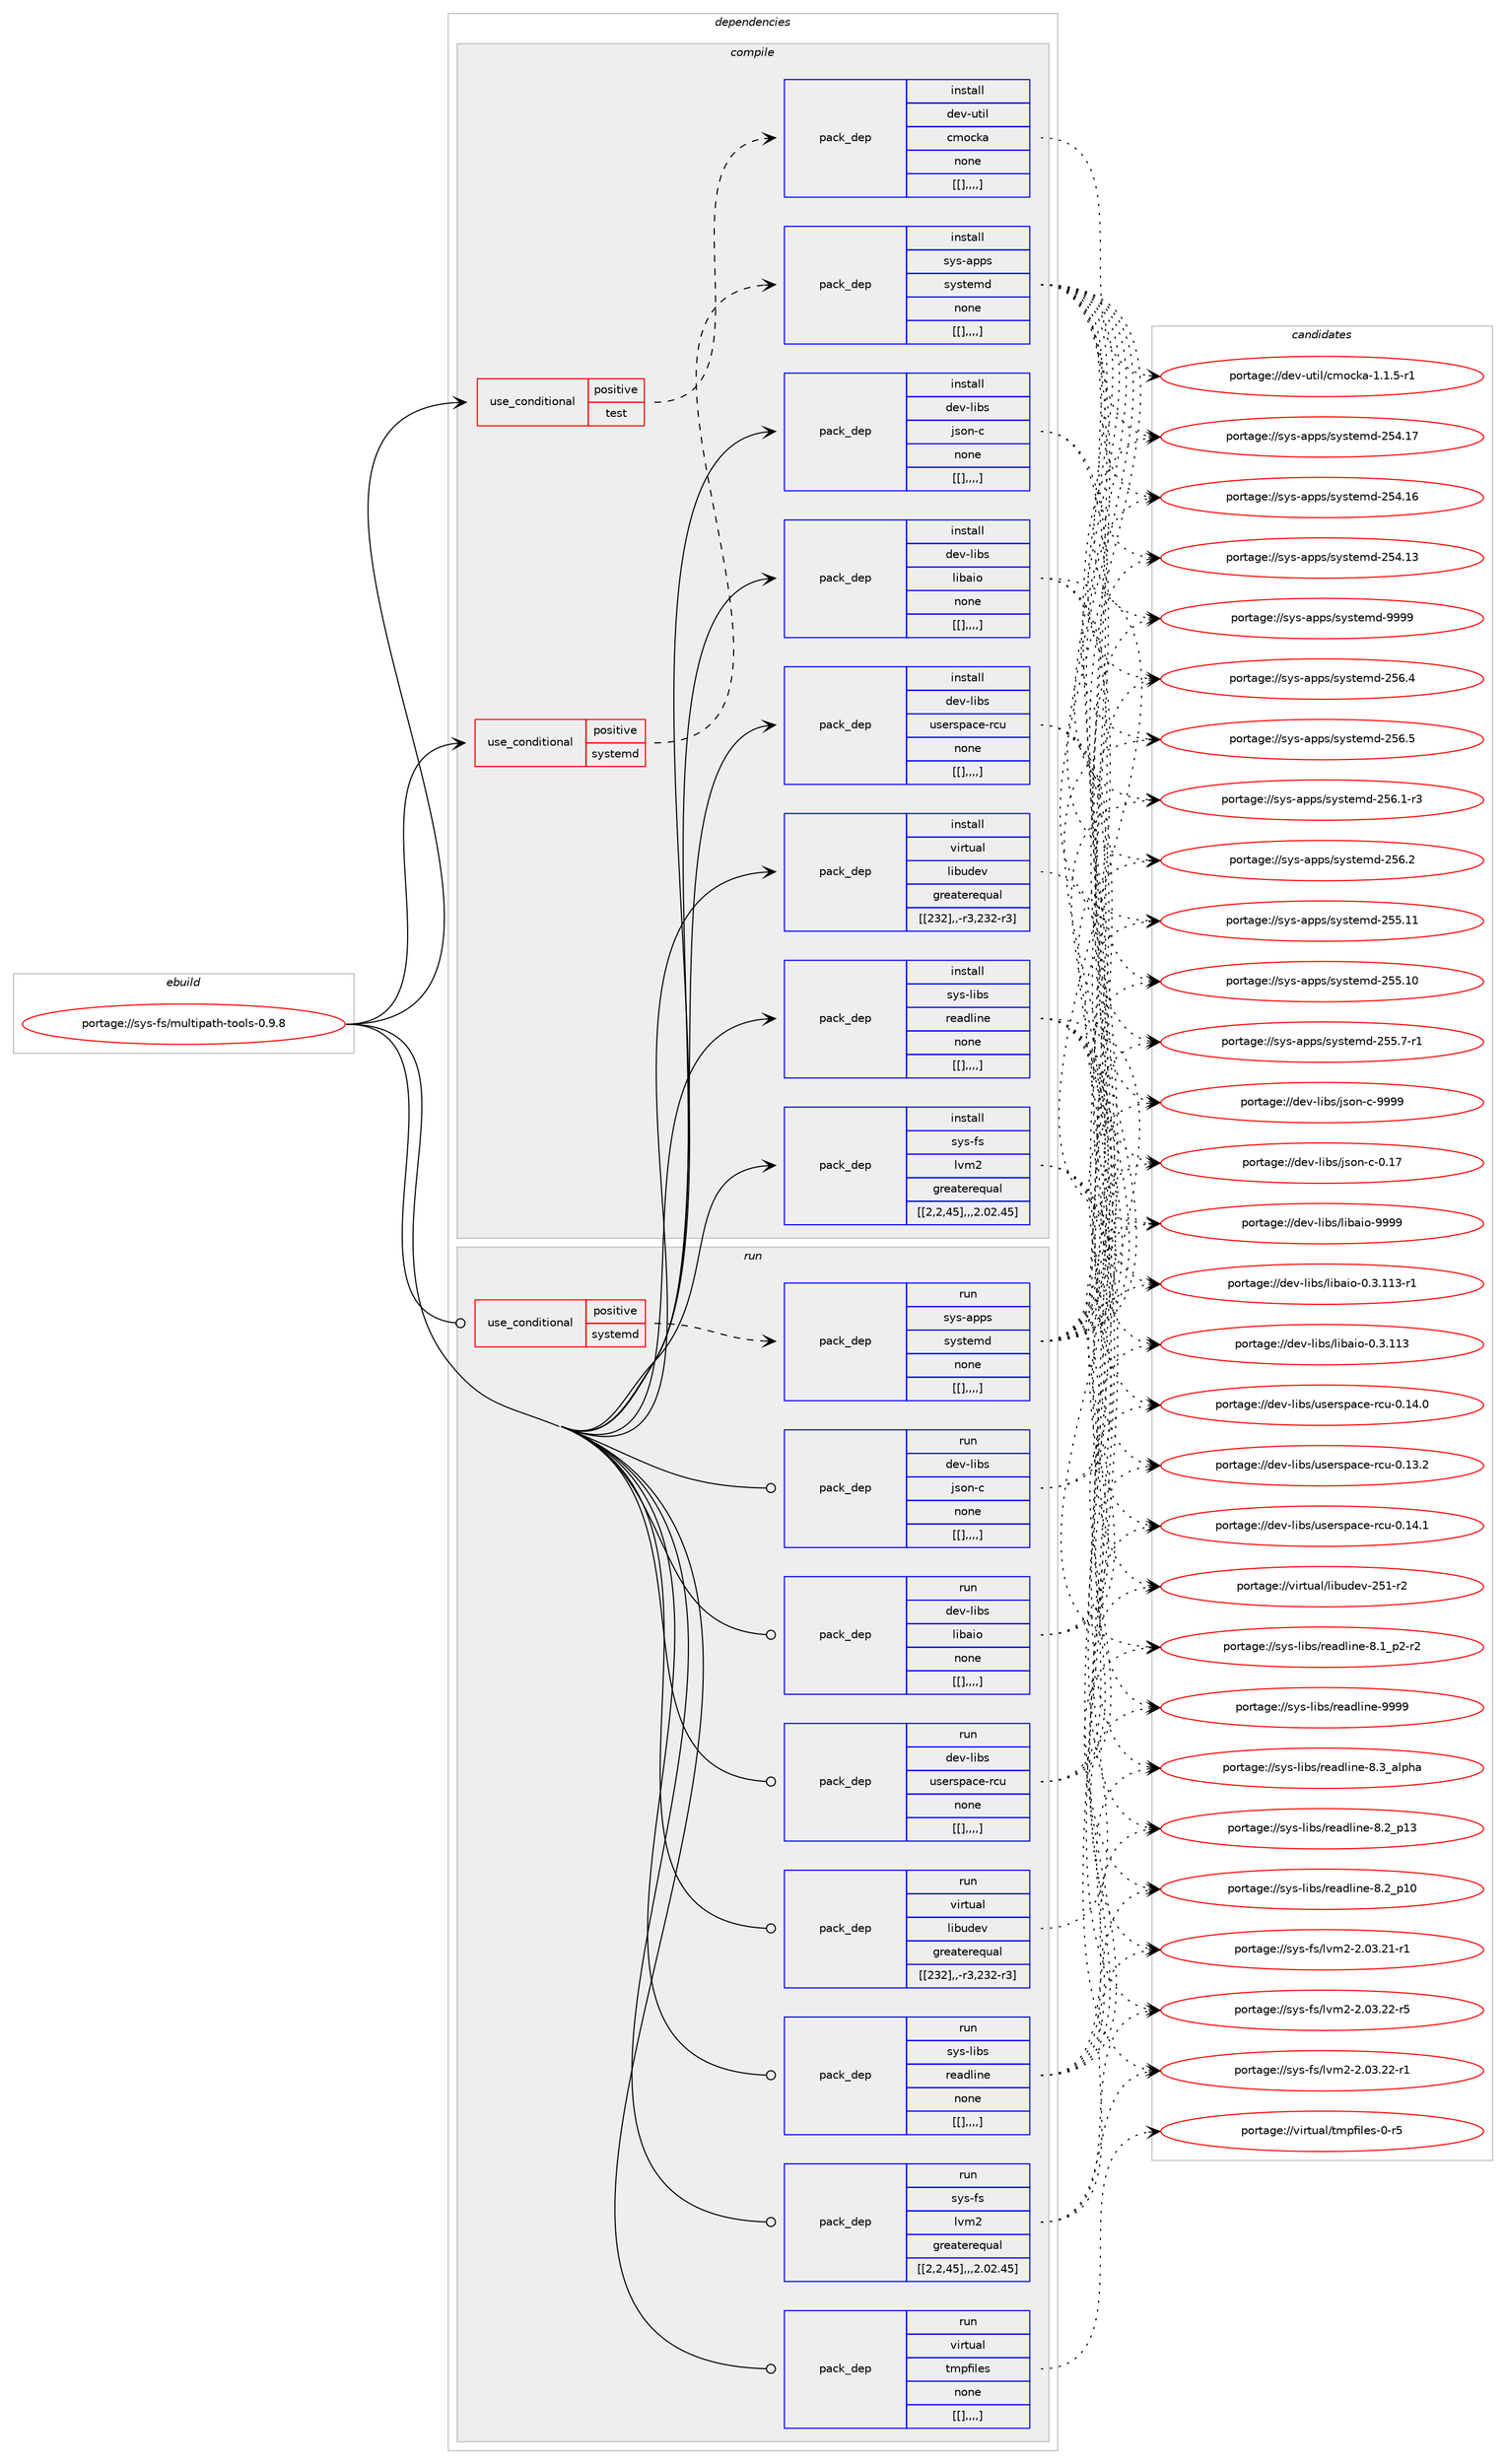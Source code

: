 digraph prolog {

# *************
# Graph options
# *************

newrank=true;
concentrate=true;
compound=true;
graph [rankdir=LR,fontname=Helvetica,fontsize=10,ranksep=1.5];#, ranksep=2.5, nodesep=0.2];
edge  [arrowhead=vee];
node  [fontname=Helvetica,fontsize=10];

# **********
# The ebuild
# **********

subgraph cluster_leftcol {
color=gray;
label=<<i>ebuild</i>>;
id [label="portage://sys-fs/multipath-tools-0.9.8", color=red, width=4, href="../sys-fs/multipath-tools-0.9.8.svg"];
}

# ****************
# The dependencies
# ****************

subgraph cluster_midcol {
color=gray;
label=<<i>dependencies</i>>;
subgraph cluster_compile {
fillcolor="#eeeeee";
style=filled;
label=<<i>compile</i>>;
subgraph cond9546 {
dependency25412 [label=<<TABLE BORDER="0" CELLBORDER="1" CELLSPACING="0" CELLPADDING="4"><TR><TD ROWSPAN="3" CELLPADDING="10">use_conditional</TD></TR><TR><TD>positive</TD></TR><TR><TD>systemd</TD></TR></TABLE>>, shape=none, color=red];
subgraph pack15800 {
dependency25413 [label=<<TABLE BORDER="0" CELLBORDER="1" CELLSPACING="0" CELLPADDING="4" WIDTH="220"><TR><TD ROWSPAN="6" CELLPADDING="30">pack_dep</TD></TR><TR><TD WIDTH="110">install</TD></TR><TR><TD>sys-apps</TD></TR><TR><TD>systemd</TD></TR><TR><TD>none</TD></TR><TR><TD>[[],,,,]</TD></TR></TABLE>>, shape=none, color=blue];
}
dependency25412:e -> dependency25413:w [weight=20,style="dashed",arrowhead="vee"];
}
id:e -> dependency25412:w [weight=20,style="solid",arrowhead="vee"];
subgraph cond9547 {
dependency25414 [label=<<TABLE BORDER="0" CELLBORDER="1" CELLSPACING="0" CELLPADDING="4"><TR><TD ROWSPAN="3" CELLPADDING="10">use_conditional</TD></TR><TR><TD>positive</TD></TR><TR><TD>test</TD></TR></TABLE>>, shape=none, color=red];
subgraph pack15801 {
dependency25415 [label=<<TABLE BORDER="0" CELLBORDER="1" CELLSPACING="0" CELLPADDING="4" WIDTH="220"><TR><TD ROWSPAN="6" CELLPADDING="30">pack_dep</TD></TR><TR><TD WIDTH="110">install</TD></TR><TR><TD>dev-util</TD></TR><TR><TD>cmocka</TD></TR><TR><TD>none</TD></TR><TR><TD>[[],,,,]</TD></TR></TABLE>>, shape=none, color=blue];
}
dependency25414:e -> dependency25415:w [weight=20,style="dashed",arrowhead="vee"];
}
id:e -> dependency25414:w [weight=20,style="solid",arrowhead="vee"];
subgraph pack15802 {
dependency25416 [label=<<TABLE BORDER="0" CELLBORDER="1" CELLSPACING="0" CELLPADDING="4" WIDTH="220"><TR><TD ROWSPAN="6" CELLPADDING="30">pack_dep</TD></TR><TR><TD WIDTH="110">install</TD></TR><TR><TD>dev-libs</TD></TR><TR><TD>json-c</TD></TR><TR><TD>none</TD></TR><TR><TD>[[],,,,]</TD></TR></TABLE>>, shape=none, color=blue];
}
id:e -> dependency25416:w [weight=20,style="solid",arrowhead="vee"];
subgraph pack15803 {
dependency25417 [label=<<TABLE BORDER="0" CELLBORDER="1" CELLSPACING="0" CELLPADDING="4" WIDTH="220"><TR><TD ROWSPAN="6" CELLPADDING="30">pack_dep</TD></TR><TR><TD WIDTH="110">install</TD></TR><TR><TD>dev-libs</TD></TR><TR><TD>libaio</TD></TR><TR><TD>none</TD></TR><TR><TD>[[],,,,]</TD></TR></TABLE>>, shape=none, color=blue];
}
id:e -> dependency25417:w [weight=20,style="solid",arrowhead="vee"];
subgraph pack15804 {
dependency25418 [label=<<TABLE BORDER="0" CELLBORDER="1" CELLSPACING="0" CELLPADDING="4" WIDTH="220"><TR><TD ROWSPAN="6" CELLPADDING="30">pack_dep</TD></TR><TR><TD WIDTH="110">install</TD></TR><TR><TD>dev-libs</TD></TR><TR><TD>userspace-rcu</TD></TR><TR><TD>none</TD></TR><TR><TD>[[],,,,]</TD></TR></TABLE>>, shape=none, color=blue];
}
id:e -> dependency25418:w [weight=20,style="solid",arrowhead="vee"];
subgraph pack15805 {
dependency25419 [label=<<TABLE BORDER="0" CELLBORDER="1" CELLSPACING="0" CELLPADDING="4" WIDTH="220"><TR><TD ROWSPAN="6" CELLPADDING="30">pack_dep</TD></TR><TR><TD WIDTH="110">install</TD></TR><TR><TD>sys-fs</TD></TR><TR><TD>lvm2</TD></TR><TR><TD>greaterequal</TD></TR><TR><TD>[[2,2,45],,,2.02.45]</TD></TR></TABLE>>, shape=none, color=blue];
}
id:e -> dependency25419:w [weight=20,style="solid",arrowhead="vee"];
subgraph pack15806 {
dependency25420 [label=<<TABLE BORDER="0" CELLBORDER="1" CELLSPACING="0" CELLPADDING="4" WIDTH="220"><TR><TD ROWSPAN="6" CELLPADDING="30">pack_dep</TD></TR><TR><TD WIDTH="110">install</TD></TR><TR><TD>sys-libs</TD></TR><TR><TD>readline</TD></TR><TR><TD>none</TD></TR><TR><TD>[[],,,,]</TD></TR></TABLE>>, shape=none, color=blue];
}
id:e -> dependency25420:w [weight=20,style="solid",arrowhead="vee"];
subgraph pack15807 {
dependency25421 [label=<<TABLE BORDER="0" CELLBORDER="1" CELLSPACING="0" CELLPADDING="4" WIDTH="220"><TR><TD ROWSPAN="6" CELLPADDING="30">pack_dep</TD></TR><TR><TD WIDTH="110">install</TD></TR><TR><TD>virtual</TD></TR><TR><TD>libudev</TD></TR><TR><TD>greaterequal</TD></TR><TR><TD>[[232],,-r3,232-r3]</TD></TR></TABLE>>, shape=none, color=blue];
}
id:e -> dependency25421:w [weight=20,style="solid",arrowhead="vee"];
}
subgraph cluster_compileandrun {
fillcolor="#eeeeee";
style=filled;
label=<<i>compile and run</i>>;
}
subgraph cluster_run {
fillcolor="#eeeeee";
style=filled;
label=<<i>run</i>>;
subgraph cond9548 {
dependency25422 [label=<<TABLE BORDER="0" CELLBORDER="1" CELLSPACING="0" CELLPADDING="4"><TR><TD ROWSPAN="3" CELLPADDING="10">use_conditional</TD></TR><TR><TD>positive</TD></TR><TR><TD>systemd</TD></TR></TABLE>>, shape=none, color=red];
subgraph pack15808 {
dependency25423 [label=<<TABLE BORDER="0" CELLBORDER="1" CELLSPACING="0" CELLPADDING="4" WIDTH="220"><TR><TD ROWSPAN="6" CELLPADDING="30">pack_dep</TD></TR><TR><TD WIDTH="110">run</TD></TR><TR><TD>sys-apps</TD></TR><TR><TD>systemd</TD></TR><TR><TD>none</TD></TR><TR><TD>[[],,,,]</TD></TR></TABLE>>, shape=none, color=blue];
}
dependency25422:e -> dependency25423:w [weight=20,style="dashed",arrowhead="vee"];
}
id:e -> dependency25422:w [weight=20,style="solid",arrowhead="odot"];
subgraph pack15809 {
dependency25424 [label=<<TABLE BORDER="0" CELLBORDER="1" CELLSPACING="0" CELLPADDING="4" WIDTH="220"><TR><TD ROWSPAN="6" CELLPADDING="30">pack_dep</TD></TR><TR><TD WIDTH="110">run</TD></TR><TR><TD>dev-libs</TD></TR><TR><TD>json-c</TD></TR><TR><TD>none</TD></TR><TR><TD>[[],,,,]</TD></TR></TABLE>>, shape=none, color=blue];
}
id:e -> dependency25424:w [weight=20,style="solid",arrowhead="odot"];
subgraph pack15810 {
dependency25425 [label=<<TABLE BORDER="0" CELLBORDER="1" CELLSPACING="0" CELLPADDING="4" WIDTH="220"><TR><TD ROWSPAN="6" CELLPADDING="30">pack_dep</TD></TR><TR><TD WIDTH="110">run</TD></TR><TR><TD>dev-libs</TD></TR><TR><TD>libaio</TD></TR><TR><TD>none</TD></TR><TR><TD>[[],,,,]</TD></TR></TABLE>>, shape=none, color=blue];
}
id:e -> dependency25425:w [weight=20,style="solid",arrowhead="odot"];
subgraph pack15811 {
dependency25426 [label=<<TABLE BORDER="0" CELLBORDER="1" CELLSPACING="0" CELLPADDING="4" WIDTH="220"><TR><TD ROWSPAN="6" CELLPADDING="30">pack_dep</TD></TR><TR><TD WIDTH="110">run</TD></TR><TR><TD>dev-libs</TD></TR><TR><TD>userspace-rcu</TD></TR><TR><TD>none</TD></TR><TR><TD>[[],,,,]</TD></TR></TABLE>>, shape=none, color=blue];
}
id:e -> dependency25426:w [weight=20,style="solid",arrowhead="odot"];
subgraph pack15812 {
dependency25427 [label=<<TABLE BORDER="0" CELLBORDER="1" CELLSPACING="0" CELLPADDING="4" WIDTH="220"><TR><TD ROWSPAN="6" CELLPADDING="30">pack_dep</TD></TR><TR><TD WIDTH="110">run</TD></TR><TR><TD>sys-fs</TD></TR><TR><TD>lvm2</TD></TR><TR><TD>greaterequal</TD></TR><TR><TD>[[2,2,45],,,2.02.45]</TD></TR></TABLE>>, shape=none, color=blue];
}
id:e -> dependency25427:w [weight=20,style="solid",arrowhead="odot"];
subgraph pack15813 {
dependency25428 [label=<<TABLE BORDER="0" CELLBORDER="1" CELLSPACING="0" CELLPADDING="4" WIDTH="220"><TR><TD ROWSPAN="6" CELLPADDING="30">pack_dep</TD></TR><TR><TD WIDTH="110">run</TD></TR><TR><TD>sys-libs</TD></TR><TR><TD>readline</TD></TR><TR><TD>none</TD></TR><TR><TD>[[],,,,]</TD></TR></TABLE>>, shape=none, color=blue];
}
id:e -> dependency25428:w [weight=20,style="solid",arrowhead="odot"];
subgraph pack15814 {
dependency25429 [label=<<TABLE BORDER="0" CELLBORDER="1" CELLSPACING="0" CELLPADDING="4" WIDTH="220"><TR><TD ROWSPAN="6" CELLPADDING="30">pack_dep</TD></TR><TR><TD WIDTH="110">run</TD></TR><TR><TD>virtual</TD></TR><TR><TD>libudev</TD></TR><TR><TD>greaterequal</TD></TR><TR><TD>[[232],,-r3,232-r3]</TD></TR></TABLE>>, shape=none, color=blue];
}
id:e -> dependency25429:w [weight=20,style="solid",arrowhead="odot"];
subgraph pack15815 {
dependency25430 [label=<<TABLE BORDER="0" CELLBORDER="1" CELLSPACING="0" CELLPADDING="4" WIDTH="220"><TR><TD ROWSPAN="6" CELLPADDING="30">pack_dep</TD></TR><TR><TD WIDTH="110">run</TD></TR><TR><TD>virtual</TD></TR><TR><TD>tmpfiles</TD></TR><TR><TD>none</TD></TR><TR><TD>[[],,,,]</TD></TR></TABLE>>, shape=none, color=blue];
}
id:e -> dependency25430:w [weight=20,style="solid",arrowhead="odot"];
}
}

# **************
# The candidates
# **************

subgraph cluster_choices {
rank=same;
color=gray;
label=<<i>candidates</i>>;

subgraph choice15800 {
color=black;
nodesep=1;
choice1151211154597112112115471151211151161011091004557575757 [label="portage://sys-apps/systemd-9999", color=red, width=4,href="../sys-apps/systemd-9999.svg"];
choice115121115459711211211547115121115116101109100455053544653 [label="portage://sys-apps/systemd-256.5", color=red, width=4,href="../sys-apps/systemd-256.5.svg"];
choice115121115459711211211547115121115116101109100455053544652 [label="portage://sys-apps/systemd-256.4", color=red, width=4,href="../sys-apps/systemd-256.4.svg"];
choice115121115459711211211547115121115116101109100455053544650 [label="portage://sys-apps/systemd-256.2", color=red, width=4,href="../sys-apps/systemd-256.2.svg"];
choice1151211154597112112115471151211151161011091004550535446494511451 [label="portage://sys-apps/systemd-256.1-r3", color=red, width=4,href="../sys-apps/systemd-256.1-r3.svg"];
choice11512111545971121121154711512111511610110910045505353464949 [label="portage://sys-apps/systemd-255.11", color=red, width=4,href="../sys-apps/systemd-255.11.svg"];
choice11512111545971121121154711512111511610110910045505353464948 [label="portage://sys-apps/systemd-255.10", color=red, width=4,href="../sys-apps/systemd-255.10.svg"];
choice1151211154597112112115471151211151161011091004550535346554511449 [label="portage://sys-apps/systemd-255.7-r1", color=red, width=4,href="../sys-apps/systemd-255.7-r1.svg"];
choice11512111545971121121154711512111511610110910045505352464955 [label="portage://sys-apps/systemd-254.17", color=red, width=4,href="../sys-apps/systemd-254.17.svg"];
choice11512111545971121121154711512111511610110910045505352464954 [label="portage://sys-apps/systemd-254.16", color=red, width=4,href="../sys-apps/systemd-254.16.svg"];
choice11512111545971121121154711512111511610110910045505352464951 [label="portage://sys-apps/systemd-254.13", color=red, width=4,href="../sys-apps/systemd-254.13.svg"];
dependency25413:e -> choice1151211154597112112115471151211151161011091004557575757:w [style=dotted,weight="100"];
dependency25413:e -> choice115121115459711211211547115121115116101109100455053544653:w [style=dotted,weight="100"];
dependency25413:e -> choice115121115459711211211547115121115116101109100455053544652:w [style=dotted,weight="100"];
dependency25413:e -> choice115121115459711211211547115121115116101109100455053544650:w [style=dotted,weight="100"];
dependency25413:e -> choice1151211154597112112115471151211151161011091004550535446494511451:w [style=dotted,weight="100"];
dependency25413:e -> choice11512111545971121121154711512111511610110910045505353464949:w [style=dotted,weight="100"];
dependency25413:e -> choice11512111545971121121154711512111511610110910045505353464948:w [style=dotted,weight="100"];
dependency25413:e -> choice1151211154597112112115471151211151161011091004550535346554511449:w [style=dotted,weight="100"];
dependency25413:e -> choice11512111545971121121154711512111511610110910045505352464955:w [style=dotted,weight="100"];
dependency25413:e -> choice11512111545971121121154711512111511610110910045505352464954:w [style=dotted,weight="100"];
dependency25413:e -> choice11512111545971121121154711512111511610110910045505352464951:w [style=dotted,weight="100"];
}
subgraph choice15801 {
color=black;
nodesep=1;
choice10010111845117116105108479910911199107974549464946534511449 [label="portage://dev-util/cmocka-1.1.5-r1", color=red, width=4,href="../dev-util/cmocka-1.1.5-r1.svg"];
dependency25415:e -> choice10010111845117116105108479910911199107974549464946534511449:w [style=dotted,weight="100"];
}
subgraph choice15802 {
color=black;
nodesep=1;
choice10010111845108105981154710611511111045994557575757 [label="portage://dev-libs/json-c-9999", color=red, width=4,href="../dev-libs/json-c-9999.svg"];
choice10010111845108105981154710611511111045994548464955 [label="portage://dev-libs/json-c-0.17", color=red, width=4,href="../dev-libs/json-c-0.17.svg"];
dependency25416:e -> choice10010111845108105981154710611511111045994557575757:w [style=dotted,weight="100"];
dependency25416:e -> choice10010111845108105981154710611511111045994548464955:w [style=dotted,weight="100"];
}
subgraph choice15803 {
color=black;
nodesep=1;
choice10010111845108105981154710810598971051114557575757 [label="portage://dev-libs/libaio-9999", color=red, width=4,href="../dev-libs/libaio-9999.svg"];
choice100101118451081059811547108105989710511145484651464949514511449 [label="portage://dev-libs/libaio-0.3.113-r1", color=red, width=4,href="../dev-libs/libaio-0.3.113-r1.svg"];
choice10010111845108105981154710810598971051114548465146494951 [label="portage://dev-libs/libaio-0.3.113", color=red, width=4,href="../dev-libs/libaio-0.3.113.svg"];
dependency25417:e -> choice10010111845108105981154710810598971051114557575757:w [style=dotted,weight="100"];
dependency25417:e -> choice100101118451081059811547108105989710511145484651464949514511449:w [style=dotted,weight="100"];
dependency25417:e -> choice10010111845108105981154710810598971051114548465146494951:w [style=dotted,weight="100"];
}
subgraph choice15804 {
color=black;
nodesep=1;
choice1001011184510810598115471171151011141151129799101451149911745484649524649 [label="portage://dev-libs/userspace-rcu-0.14.1", color=red, width=4,href="../dev-libs/userspace-rcu-0.14.1.svg"];
choice1001011184510810598115471171151011141151129799101451149911745484649524648 [label="portage://dev-libs/userspace-rcu-0.14.0", color=red, width=4,href="../dev-libs/userspace-rcu-0.14.0.svg"];
choice1001011184510810598115471171151011141151129799101451149911745484649514650 [label="portage://dev-libs/userspace-rcu-0.13.2", color=red, width=4,href="../dev-libs/userspace-rcu-0.13.2.svg"];
dependency25418:e -> choice1001011184510810598115471171151011141151129799101451149911745484649524649:w [style=dotted,weight="100"];
dependency25418:e -> choice1001011184510810598115471171151011141151129799101451149911745484649524648:w [style=dotted,weight="100"];
dependency25418:e -> choice1001011184510810598115471171151011141151129799101451149911745484649514650:w [style=dotted,weight="100"];
}
subgraph choice15805 {
color=black;
nodesep=1;
choice11512111545102115471081181095045504648514650504511453 [label="portage://sys-fs/lvm2-2.03.22-r5", color=red, width=4,href="../sys-fs/lvm2-2.03.22-r5.svg"];
choice11512111545102115471081181095045504648514650504511449 [label="portage://sys-fs/lvm2-2.03.22-r1", color=red, width=4,href="../sys-fs/lvm2-2.03.22-r1.svg"];
choice11512111545102115471081181095045504648514650494511449 [label="portage://sys-fs/lvm2-2.03.21-r1", color=red, width=4,href="../sys-fs/lvm2-2.03.21-r1.svg"];
dependency25419:e -> choice11512111545102115471081181095045504648514650504511453:w [style=dotted,weight="100"];
dependency25419:e -> choice11512111545102115471081181095045504648514650504511449:w [style=dotted,weight="100"];
dependency25419:e -> choice11512111545102115471081181095045504648514650494511449:w [style=dotted,weight="100"];
}
subgraph choice15806 {
color=black;
nodesep=1;
choice115121115451081059811547114101971001081051101014557575757 [label="portage://sys-libs/readline-9999", color=red, width=4,href="../sys-libs/readline-9999.svg"];
choice1151211154510810598115471141019710010810511010145564651959710811210497 [label="portage://sys-libs/readline-8.3_alpha", color=red, width=4,href="../sys-libs/readline-8.3_alpha.svg"];
choice1151211154510810598115471141019710010810511010145564650951124951 [label="portage://sys-libs/readline-8.2_p13", color=red, width=4,href="../sys-libs/readline-8.2_p13.svg"];
choice1151211154510810598115471141019710010810511010145564650951124948 [label="portage://sys-libs/readline-8.2_p10", color=red, width=4,href="../sys-libs/readline-8.2_p10.svg"];
choice115121115451081059811547114101971001081051101014556464995112504511450 [label="portage://sys-libs/readline-8.1_p2-r2", color=red, width=4,href="../sys-libs/readline-8.1_p2-r2.svg"];
dependency25420:e -> choice115121115451081059811547114101971001081051101014557575757:w [style=dotted,weight="100"];
dependency25420:e -> choice1151211154510810598115471141019710010810511010145564651959710811210497:w [style=dotted,weight="100"];
dependency25420:e -> choice1151211154510810598115471141019710010810511010145564650951124951:w [style=dotted,weight="100"];
dependency25420:e -> choice1151211154510810598115471141019710010810511010145564650951124948:w [style=dotted,weight="100"];
dependency25420:e -> choice115121115451081059811547114101971001081051101014556464995112504511450:w [style=dotted,weight="100"];
}
subgraph choice15807 {
color=black;
nodesep=1;
choice118105114116117971084710810598117100101118455053494511450 [label="portage://virtual/libudev-251-r2", color=red, width=4,href="../virtual/libudev-251-r2.svg"];
dependency25421:e -> choice118105114116117971084710810598117100101118455053494511450:w [style=dotted,weight="100"];
}
subgraph choice15808 {
color=black;
nodesep=1;
choice1151211154597112112115471151211151161011091004557575757 [label="portage://sys-apps/systemd-9999", color=red, width=4,href="../sys-apps/systemd-9999.svg"];
choice115121115459711211211547115121115116101109100455053544653 [label="portage://sys-apps/systemd-256.5", color=red, width=4,href="../sys-apps/systemd-256.5.svg"];
choice115121115459711211211547115121115116101109100455053544652 [label="portage://sys-apps/systemd-256.4", color=red, width=4,href="../sys-apps/systemd-256.4.svg"];
choice115121115459711211211547115121115116101109100455053544650 [label="portage://sys-apps/systemd-256.2", color=red, width=4,href="../sys-apps/systemd-256.2.svg"];
choice1151211154597112112115471151211151161011091004550535446494511451 [label="portage://sys-apps/systemd-256.1-r3", color=red, width=4,href="../sys-apps/systemd-256.1-r3.svg"];
choice11512111545971121121154711512111511610110910045505353464949 [label="portage://sys-apps/systemd-255.11", color=red, width=4,href="../sys-apps/systemd-255.11.svg"];
choice11512111545971121121154711512111511610110910045505353464948 [label="portage://sys-apps/systemd-255.10", color=red, width=4,href="../sys-apps/systemd-255.10.svg"];
choice1151211154597112112115471151211151161011091004550535346554511449 [label="portage://sys-apps/systemd-255.7-r1", color=red, width=4,href="../sys-apps/systemd-255.7-r1.svg"];
choice11512111545971121121154711512111511610110910045505352464955 [label="portage://sys-apps/systemd-254.17", color=red, width=4,href="../sys-apps/systemd-254.17.svg"];
choice11512111545971121121154711512111511610110910045505352464954 [label="portage://sys-apps/systemd-254.16", color=red, width=4,href="../sys-apps/systemd-254.16.svg"];
choice11512111545971121121154711512111511610110910045505352464951 [label="portage://sys-apps/systemd-254.13", color=red, width=4,href="../sys-apps/systemd-254.13.svg"];
dependency25423:e -> choice1151211154597112112115471151211151161011091004557575757:w [style=dotted,weight="100"];
dependency25423:e -> choice115121115459711211211547115121115116101109100455053544653:w [style=dotted,weight="100"];
dependency25423:e -> choice115121115459711211211547115121115116101109100455053544652:w [style=dotted,weight="100"];
dependency25423:e -> choice115121115459711211211547115121115116101109100455053544650:w [style=dotted,weight="100"];
dependency25423:e -> choice1151211154597112112115471151211151161011091004550535446494511451:w [style=dotted,weight="100"];
dependency25423:e -> choice11512111545971121121154711512111511610110910045505353464949:w [style=dotted,weight="100"];
dependency25423:e -> choice11512111545971121121154711512111511610110910045505353464948:w [style=dotted,weight="100"];
dependency25423:e -> choice1151211154597112112115471151211151161011091004550535346554511449:w [style=dotted,weight="100"];
dependency25423:e -> choice11512111545971121121154711512111511610110910045505352464955:w [style=dotted,weight="100"];
dependency25423:e -> choice11512111545971121121154711512111511610110910045505352464954:w [style=dotted,weight="100"];
dependency25423:e -> choice11512111545971121121154711512111511610110910045505352464951:w [style=dotted,weight="100"];
}
subgraph choice15809 {
color=black;
nodesep=1;
choice10010111845108105981154710611511111045994557575757 [label="portage://dev-libs/json-c-9999", color=red, width=4,href="../dev-libs/json-c-9999.svg"];
choice10010111845108105981154710611511111045994548464955 [label="portage://dev-libs/json-c-0.17", color=red, width=4,href="../dev-libs/json-c-0.17.svg"];
dependency25424:e -> choice10010111845108105981154710611511111045994557575757:w [style=dotted,weight="100"];
dependency25424:e -> choice10010111845108105981154710611511111045994548464955:w [style=dotted,weight="100"];
}
subgraph choice15810 {
color=black;
nodesep=1;
choice10010111845108105981154710810598971051114557575757 [label="portage://dev-libs/libaio-9999", color=red, width=4,href="../dev-libs/libaio-9999.svg"];
choice100101118451081059811547108105989710511145484651464949514511449 [label="portage://dev-libs/libaio-0.3.113-r1", color=red, width=4,href="../dev-libs/libaio-0.3.113-r1.svg"];
choice10010111845108105981154710810598971051114548465146494951 [label="portage://dev-libs/libaio-0.3.113", color=red, width=4,href="../dev-libs/libaio-0.3.113.svg"];
dependency25425:e -> choice10010111845108105981154710810598971051114557575757:w [style=dotted,weight="100"];
dependency25425:e -> choice100101118451081059811547108105989710511145484651464949514511449:w [style=dotted,weight="100"];
dependency25425:e -> choice10010111845108105981154710810598971051114548465146494951:w [style=dotted,weight="100"];
}
subgraph choice15811 {
color=black;
nodesep=1;
choice1001011184510810598115471171151011141151129799101451149911745484649524649 [label="portage://dev-libs/userspace-rcu-0.14.1", color=red, width=4,href="../dev-libs/userspace-rcu-0.14.1.svg"];
choice1001011184510810598115471171151011141151129799101451149911745484649524648 [label="portage://dev-libs/userspace-rcu-0.14.0", color=red, width=4,href="../dev-libs/userspace-rcu-0.14.0.svg"];
choice1001011184510810598115471171151011141151129799101451149911745484649514650 [label="portage://dev-libs/userspace-rcu-0.13.2", color=red, width=4,href="../dev-libs/userspace-rcu-0.13.2.svg"];
dependency25426:e -> choice1001011184510810598115471171151011141151129799101451149911745484649524649:w [style=dotted,weight="100"];
dependency25426:e -> choice1001011184510810598115471171151011141151129799101451149911745484649524648:w [style=dotted,weight="100"];
dependency25426:e -> choice1001011184510810598115471171151011141151129799101451149911745484649514650:w [style=dotted,weight="100"];
}
subgraph choice15812 {
color=black;
nodesep=1;
choice11512111545102115471081181095045504648514650504511453 [label="portage://sys-fs/lvm2-2.03.22-r5", color=red, width=4,href="../sys-fs/lvm2-2.03.22-r5.svg"];
choice11512111545102115471081181095045504648514650504511449 [label="portage://sys-fs/lvm2-2.03.22-r1", color=red, width=4,href="../sys-fs/lvm2-2.03.22-r1.svg"];
choice11512111545102115471081181095045504648514650494511449 [label="portage://sys-fs/lvm2-2.03.21-r1", color=red, width=4,href="../sys-fs/lvm2-2.03.21-r1.svg"];
dependency25427:e -> choice11512111545102115471081181095045504648514650504511453:w [style=dotted,weight="100"];
dependency25427:e -> choice11512111545102115471081181095045504648514650504511449:w [style=dotted,weight="100"];
dependency25427:e -> choice11512111545102115471081181095045504648514650494511449:w [style=dotted,weight="100"];
}
subgraph choice15813 {
color=black;
nodesep=1;
choice115121115451081059811547114101971001081051101014557575757 [label="portage://sys-libs/readline-9999", color=red, width=4,href="../sys-libs/readline-9999.svg"];
choice1151211154510810598115471141019710010810511010145564651959710811210497 [label="portage://sys-libs/readline-8.3_alpha", color=red, width=4,href="../sys-libs/readline-8.3_alpha.svg"];
choice1151211154510810598115471141019710010810511010145564650951124951 [label="portage://sys-libs/readline-8.2_p13", color=red, width=4,href="../sys-libs/readline-8.2_p13.svg"];
choice1151211154510810598115471141019710010810511010145564650951124948 [label="portage://sys-libs/readline-8.2_p10", color=red, width=4,href="../sys-libs/readline-8.2_p10.svg"];
choice115121115451081059811547114101971001081051101014556464995112504511450 [label="portage://sys-libs/readline-8.1_p2-r2", color=red, width=4,href="../sys-libs/readline-8.1_p2-r2.svg"];
dependency25428:e -> choice115121115451081059811547114101971001081051101014557575757:w [style=dotted,weight="100"];
dependency25428:e -> choice1151211154510810598115471141019710010810511010145564651959710811210497:w [style=dotted,weight="100"];
dependency25428:e -> choice1151211154510810598115471141019710010810511010145564650951124951:w [style=dotted,weight="100"];
dependency25428:e -> choice1151211154510810598115471141019710010810511010145564650951124948:w [style=dotted,weight="100"];
dependency25428:e -> choice115121115451081059811547114101971001081051101014556464995112504511450:w [style=dotted,weight="100"];
}
subgraph choice15814 {
color=black;
nodesep=1;
choice118105114116117971084710810598117100101118455053494511450 [label="portage://virtual/libudev-251-r2", color=red, width=4,href="../virtual/libudev-251-r2.svg"];
dependency25429:e -> choice118105114116117971084710810598117100101118455053494511450:w [style=dotted,weight="100"];
}
subgraph choice15815 {
color=black;
nodesep=1;
choice118105114116117971084711610911210210510810111545484511453 [label="portage://virtual/tmpfiles-0-r5", color=red, width=4,href="../virtual/tmpfiles-0-r5.svg"];
dependency25430:e -> choice118105114116117971084711610911210210510810111545484511453:w [style=dotted,weight="100"];
}
}

}
